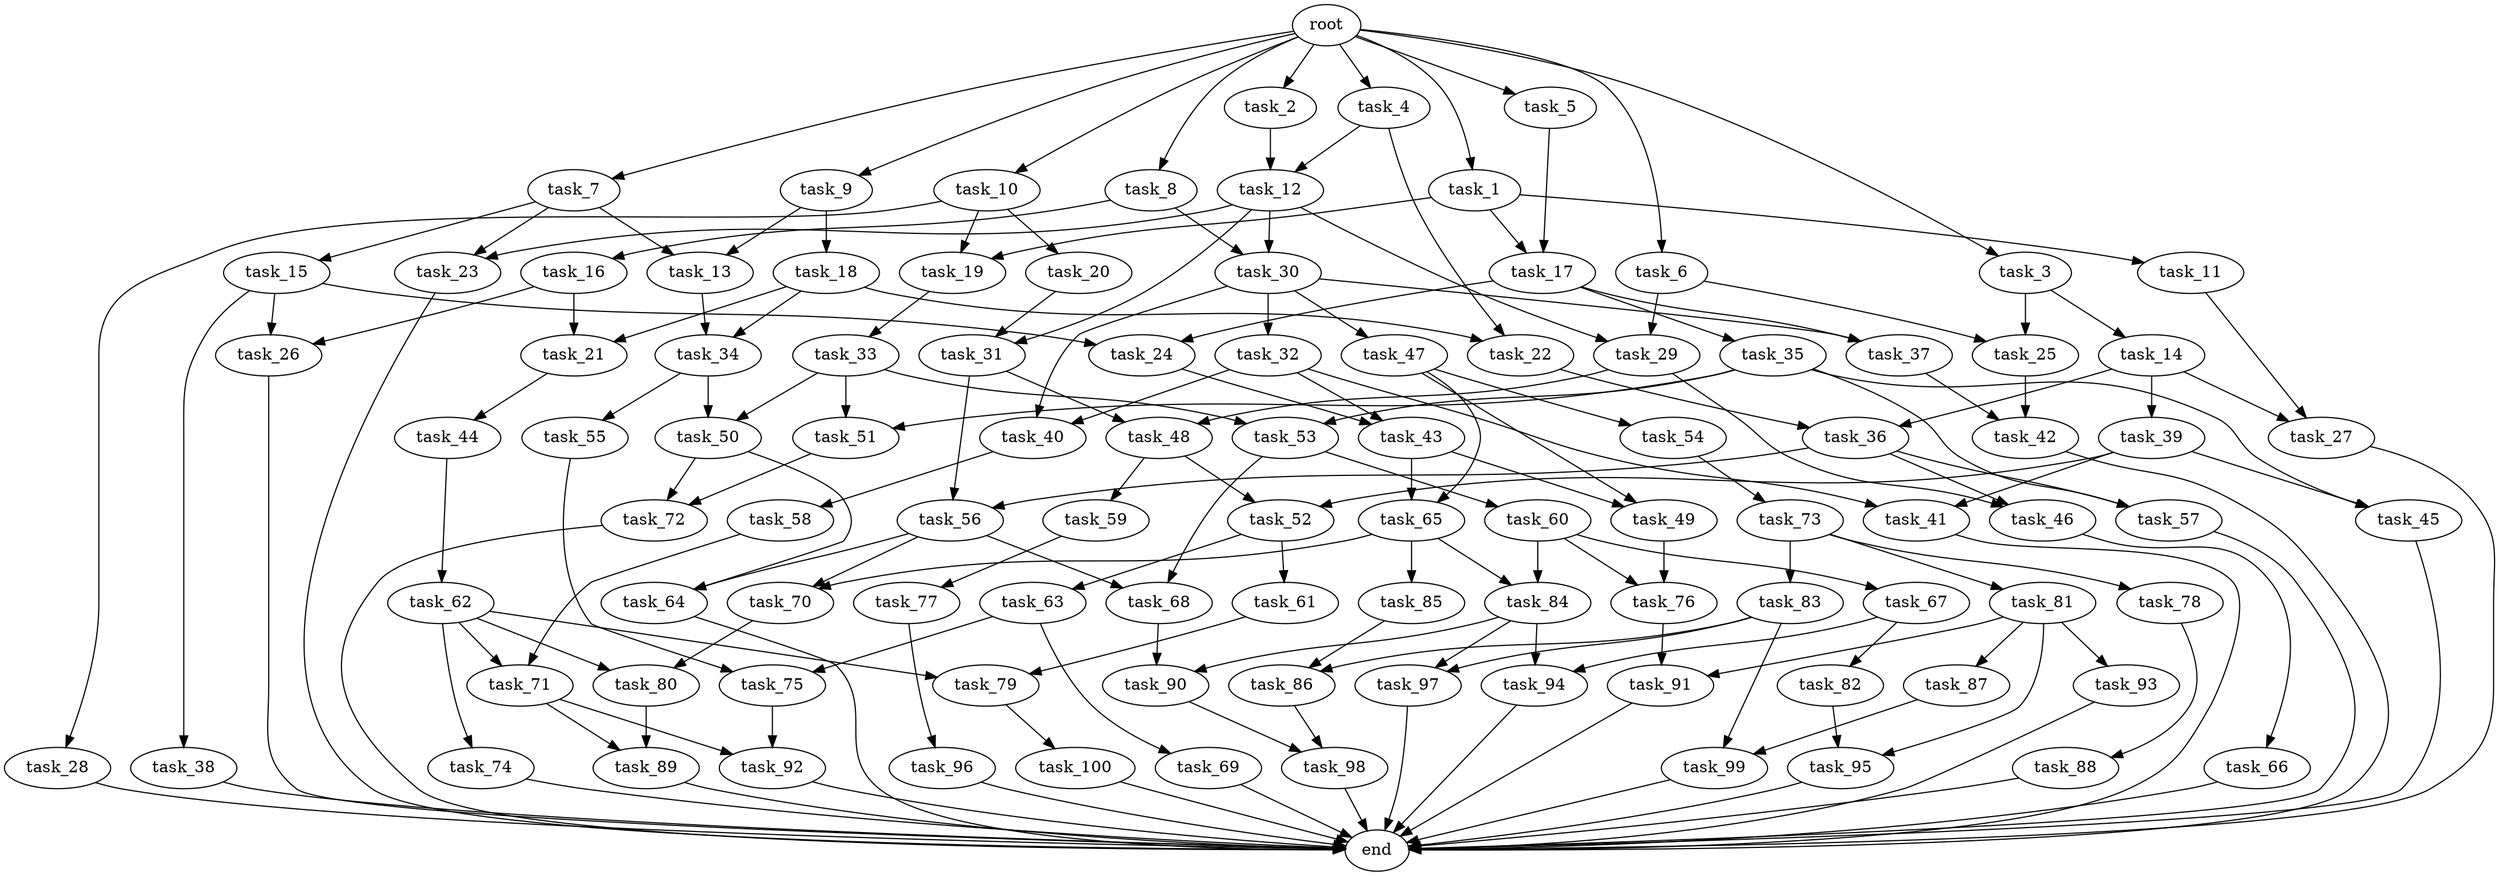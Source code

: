 digraph G {
  task_75 [size="6.675684e+10"];
  task_100 [size="5.472229e+11"];
  task_92 [size="1.343678e+11"];
  task_19 [size="4.761468e+11"];
  task_68 [size="6.229781e+11"];
  task_71 [size="9.822029e+11"];
  task_60 [size="5.982872e+11"];
  task_73 [size="4.441286e+11"];
  task_50 [size="9.564227e+11"];
  task_31 [size="6.368196e+11"];
  task_10 [size="6.263967e+11"];
  task_49 [size="8.600406e+11"];
  task_88 [size="4.884514e+11"];
  task_12 [size="6.331288e+11"];
  task_79 [size="7.304517e+11"];
  task_37 [size="4.053349e+11"];
  task_61 [size="9.683109e+11"];
  task_42 [size="9.269137e+11"];
  task_51 [size="1.698799e+11"];
  root [size="0.000000e+00"];
  task_56 [size="4.108585e+11"];
  task_95 [size="8.605318e+11"];
  task_22 [size="7.868561e+10"];
  task_32 [size="8.693805e+11"];
  task_25 [size="3.383451e+11"];
  task_99 [size="9.183146e+11"];
  task_96 [size="2.453604e+10"];
  task_36 [size="3.752870e+10"];
  task_16 [size="7.782518e+10"];
  task_33 [size="1.335757e+11"];
  task_27 [size="1.332353e+11"];
  task_89 [size="1.996344e+10"];
  end [size="0.000000e+00"];
  task_7 [size="8.036331e+11"];
  task_26 [size="3.853357e+10"];
  task_87 [size="8.639675e+11"];
  task_2 [size="7.061182e+11"];
  task_21 [size="9.464707e+11"];
  task_28 [size="6.696970e+11"];
  task_69 [size="8.568936e+11"];
  task_13 [size="2.117866e+11"];
  task_48 [size="4.416052e+11"];
  task_55 [size="5.219956e+11"];
  task_81 [size="7.386521e+11"];
  task_11 [size="3.086535e+11"];
  task_5 [size="3.376390e+11"];
  task_62 [size="5.075049e+11"];
  task_93 [size="3.536851e+11"];
  task_54 [size="5.689012e+11"];
  task_52 [size="7.017339e+11"];
  task_29 [size="1.161515e+11"];
  task_85 [size="3.453257e+11"];
  task_44 [size="6.221151e+11"];
  task_8 [size="8.203107e+11"];
  task_38 [size="8.748327e+11"];
  task_9 [size="7.392524e+11"];
  task_63 [size="7.406345e+11"];
  task_65 [size="5.886311e+11"];
  task_59 [size="9.227200e+11"];
  task_34 [size="4.131063e+11"];
  task_20 [size="5.274082e+11"];
  task_1 [size="8.135322e+11"];
  task_23 [size="1.130074e+11"];
  task_6 [size="5.987640e+11"];
  task_74 [size="2.859362e+10"];
  task_97 [size="1.077000e+11"];
  task_57 [size="9.374415e+11"];
  task_67 [size="5.390411e+11"];
  task_64 [size="3.450212e+11"];
  task_66 [size="8.051296e+11"];
  task_45 [size="2.834174e+11"];
  task_82 [size="2.095698e+11"];
  task_86 [size="9.959708e+11"];
  task_40 [size="2.285539e+11"];
  task_84 [size="9.024986e+11"];
  task_17 [size="5.654282e+11"];
  task_15 [size="7.329522e+10"];
  task_43 [size="6.879864e+11"];
  task_53 [size="5.124482e+11"];
  task_4 [size="5.008093e+11"];
  task_76 [size="3.066339e+11"];
  task_77 [size="5.169032e+11"];
  task_30 [size="4.618773e+11"];
  task_72 [size="7.153649e+11"];
  task_94 [size="7.658163e+10"];
  task_80 [size="7.306834e+11"];
  task_46 [size="4.102544e+11"];
  task_90 [size="8.047964e+11"];
  task_39 [size="6.698648e+11"];
  task_14 [size="7.003579e+11"];
  task_18 [size="4.940863e+11"];
  task_3 [size="5.286155e+11"];
  task_24 [size="6.092784e+11"];
  task_98 [size="9.918857e+11"];
  task_35 [size="3.672754e+11"];
  task_58 [size="4.854818e+11"];
  task_78 [size="8.949928e+10"];
  task_47 [size="2.302184e+10"];
  task_83 [size="6.900784e+11"];
  task_70 [size="1.583887e+11"];
  task_91 [size="5.822507e+11"];
  task_41 [size="6.513771e+11"];

  task_75 -> task_92 [size="6.718390e+07"];
  task_100 -> end [size="1.000000e-12"];
  task_92 -> end [size="1.000000e-12"];
  task_19 -> task_33 [size="1.335757e+08"];
  task_68 -> task_90 [size="4.023982e+08"];
  task_71 -> task_92 [size="6.718390e+07"];
  task_71 -> task_89 [size="9.981719e+06"];
  task_60 -> task_76 [size="1.533169e+08"];
  task_60 -> task_67 [size="5.390411e+08"];
  task_60 -> task_84 [size="4.512493e+08"];
  task_73 -> task_78 [size="8.949928e+07"];
  task_73 -> task_81 [size="7.386521e+08"];
  task_73 -> task_83 [size="6.900784e+08"];
  task_50 -> task_72 [size="3.576825e+08"];
  task_50 -> task_64 [size="1.725106e+08"];
  task_31 -> task_48 [size="2.208026e+08"];
  task_31 -> task_56 [size="2.054293e+08"];
  task_10 -> task_28 [size="6.696970e+08"];
  task_10 -> task_20 [size="5.274082e+08"];
  task_10 -> task_19 [size="2.380734e+08"];
  task_49 -> task_76 [size="1.533169e+08"];
  task_88 -> end [size="1.000000e-12"];
  task_12 -> task_31 [size="3.184098e+08"];
  task_12 -> task_30 [size="2.309386e+08"];
  task_12 -> task_29 [size="5.807575e+07"];
  task_12 -> task_23 [size="5.650372e+07"];
  task_79 -> task_100 [size="5.472229e+08"];
  task_37 -> task_42 [size="4.634569e+08"];
  task_61 -> task_79 [size="3.652259e+08"];
  task_42 -> end [size="1.000000e-12"];
  task_51 -> task_72 [size="3.576825e+08"];
  root -> task_4 [size="1.000000e-12"];
  root -> task_7 [size="1.000000e-12"];
  root -> task_9 [size="1.000000e-12"];
  root -> task_1 [size="1.000000e-12"];
  root -> task_5 [size="1.000000e-12"];
  root -> task_2 [size="1.000000e-12"];
  root -> task_3 [size="1.000000e-12"];
  root -> task_6 [size="1.000000e-12"];
  root -> task_10 [size="1.000000e-12"];
  root -> task_8 [size="1.000000e-12"];
  task_56 -> task_68 [size="3.114890e+08"];
  task_56 -> task_70 [size="7.919435e+07"];
  task_56 -> task_64 [size="1.725106e+08"];
  task_95 -> end [size="1.000000e-12"];
  task_22 -> task_36 [size="1.876435e+07"];
  task_32 -> task_41 [size="3.256885e+08"];
  task_32 -> task_43 [size="3.439932e+08"];
  task_32 -> task_40 [size="1.142770e+08"];
  task_25 -> task_42 [size="4.634569e+08"];
  task_99 -> end [size="1.000000e-12"];
  task_96 -> end [size="1.000000e-12"];
  task_36 -> task_57 [size="4.687208e+08"];
  task_36 -> task_56 [size="2.054293e+08"];
  task_36 -> task_46 [size="2.051272e+08"];
  task_16 -> task_21 [size="4.732353e+08"];
  task_16 -> task_26 [size="1.926678e+07"];
  task_33 -> task_50 [size="4.782113e+08"];
  task_33 -> task_53 [size="2.562241e+08"];
  task_33 -> task_51 [size="8.493997e+07"];
  task_27 -> end [size="1.000000e-12"];
  task_89 -> end [size="1.000000e-12"];
  task_7 -> task_13 [size="1.058933e+08"];
  task_7 -> task_15 [size="7.329522e+07"];
  task_7 -> task_23 [size="5.650372e+07"];
  task_26 -> end [size="1.000000e-12"];
  task_87 -> task_99 [size="4.591573e+08"];
  task_2 -> task_12 [size="3.165644e+08"];
  task_21 -> task_44 [size="6.221151e+08"];
  task_28 -> end [size="1.000000e-12"];
  task_69 -> end [size="1.000000e-12"];
  task_13 -> task_34 [size="2.065531e+08"];
  task_48 -> task_52 [size="3.508669e+08"];
  task_48 -> task_59 [size="9.227200e+08"];
  task_55 -> task_75 [size="3.337842e+07"];
  task_81 -> task_91 [size="2.911253e+08"];
  task_81 -> task_95 [size="4.302659e+08"];
  task_81 -> task_87 [size="8.639675e+08"];
  task_81 -> task_93 [size="3.536851e+08"];
  task_11 -> task_27 [size="6.661765e+07"];
  task_5 -> task_17 [size="2.827141e+08"];
  task_62 -> task_80 [size="3.653417e+08"];
  task_62 -> task_71 [size="4.911015e+08"];
  task_62 -> task_79 [size="3.652259e+08"];
  task_62 -> task_74 [size="2.859362e+07"];
  task_93 -> end [size="1.000000e-12"];
  task_54 -> task_73 [size="4.441286e+08"];
  task_52 -> task_61 [size="9.683109e+08"];
  task_52 -> task_63 [size="7.406345e+08"];
  task_29 -> task_48 [size="2.208026e+08"];
  task_29 -> task_46 [size="2.051272e+08"];
  task_85 -> task_86 [size="4.979854e+08"];
  task_44 -> task_62 [size="5.075049e+08"];
  task_8 -> task_16 [size="7.782518e+07"];
  task_8 -> task_30 [size="2.309386e+08"];
  task_38 -> end [size="1.000000e-12"];
  task_9 -> task_13 [size="1.058933e+08"];
  task_9 -> task_18 [size="4.940863e+08"];
  task_63 -> task_69 [size="8.568936e+08"];
  task_63 -> task_75 [size="3.337842e+07"];
  task_65 -> task_70 [size="7.919435e+07"];
  task_65 -> task_85 [size="3.453257e+08"];
  task_65 -> task_84 [size="4.512493e+08"];
  task_59 -> task_77 [size="5.169032e+08"];
  task_34 -> task_50 [size="4.782113e+08"];
  task_34 -> task_55 [size="5.219956e+08"];
  task_20 -> task_31 [size="3.184098e+08"];
  task_1 -> task_17 [size="2.827141e+08"];
  task_1 -> task_11 [size="3.086535e+08"];
  task_1 -> task_19 [size="2.380734e+08"];
  task_23 -> end [size="1.000000e-12"];
  task_6 -> task_25 [size="1.691725e+08"];
  task_6 -> task_29 [size="5.807575e+07"];
  task_74 -> end [size="1.000000e-12"];
  task_97 -> end [size="1.000000e-12"];
  task_57 -> end [size="1.000000e-12"];
  task_67 -> task_94 [size="3.829081e+07"];
  task_67 -> task_82 [size="2.095698e+08"];
  task_64 -> end [size="1.000000e-12"];
  task_66 -> end [size="1.000000e-12"];
  task_45 -> end [size="1.000000e-12"];
  task_82 -> task_95 [size="4.302659e+08"];
  task_86 -> task_98 [size="4.959429e+08"];
  task_40 -> task_58 [size="4.854818e+08"];
  task_84 -> task_94 [size="3.829081e+07"];
  task_84 -> task_90 [size="4.023982e+08"];
  task_84 -> task_97 [size="5.385002e+07"];
  task_17 -> task_37 [size="2.026675e+08"];
  task_17 -> task_24 [size="3.046392e+08"];
  task_17 -> task_35 [size="3.672754e+08"];
  task_15 -> task_24 [size="3.046392e+08"];
  task_15 -> task_38 [size="8.748327e+08"];
  task_15 -> task_26 [size="1.926678e+07"];
  task_43 -> task_49 [size="4.300203e+08"];
  task_43 -> task_65 [size="2.943155e+08"];
  task_53 -> task_68 [size="3.114890e+08"];
  task_53 -> task_60 [size="5.982872e+08"];
  task_4 -> task_22 [size="3.934281e+07"];
  task_4 -> task_12 [size="3.165644e+08"];
  task_76 -> task_91 [size="2.911253e+08"];
  task_77 -> task_96 [size="2.453604e+07"];
  task_30 -> task_37 [size="2.026675e+08"];
  task_30 -> task_47 [size="2.302184e+07"];
  task_30 -> task_40 [size="1.142770e+08"];
  task_30 -> task_32 [size="8.693805e+08"];
  task_72 -> end [size="1.000000e-12"];
  task_94 -> end [size="1.000000e-12"];
  task_80 -> task_89 [size="9.981719e+06"];
  task_46 -> task_66 [size="8.051296e+08"];
  task_90 -> task_98 [size="4.959429e+08"];
  task_39 -> task_45 [size="1.417087e+08"];
  task_39 -> task_41 [size="3.256885e+08"];
  task_39 -> task_52 [size="3.508669e+08"];
  task_14 -> task_27 [size="6.661765e+07"];
  task_14 -> task_39 [size="6.698648e+08"];
  task_14 -> task_36 [size="1.876435e+07"];
  task_18 -> task_34 [size="2.065531e+08"];
  task_18 -> task_21 [size="4.732353e+08"];
  task_18 -> task_22 [size="3.934281e+07"];
  task_3 -> task_25 [size="1.691725e+08"];
  task_3 -> task_14 [size="7.003579e+08"];
  task_24 -> task_43 [size="3.439932e+08"];
  task_98 -> end [size="1.000000e-12"];
  task_35 -> task_45 [size="1.417087e+08"];
  task_35 -> task_53 [size="2.562241e+08"];
  task_35 -> task_57 [size="4.687208e+08"];
  task_35 -> task_51 [size="8.493997e+07"];
  task_58 -> task_71 [size="4.911015e+08"];
  task_78 -> task_88 [size="4.884514e+08"];
  task_47 -> task_49 [size="4.300203e+08"];
  task_47 -> task_54 [size="5.689012e+08"];
  task_47 -> task_65 [size="2.943155e+08"];
  task_83 -> task_99 [size="4.591573e+08"];
  task_83 -> task_86 [size="4.979854e+08"];
  task_83 -> task_97 [size="5.385002e+07"];
  task_70 -> task_80 [size="3.653417e+08"];
  task_91 -> end [size="1.000000e-12"];
  task_41 -> end [size="1.000000e-12"];
}
